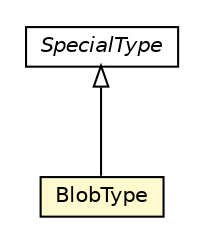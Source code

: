 #!/usr/local/bin/dot
#
# Class diagram 
# Generated by UMLGraph version R5_6-24-gf6e263 (http://www.umlgraph.org/)
#

digraph G {
	edge [fontname="Helvetica",fontsize=10,labelfontname="Helvetica",labelfontsize=10];
	node [fontname="Helvetica",fontsize=10,shape=plaintext];
	nodesep=0.25;
	ranksep=0.5;
	// io.reinert.requestor.types.SpecialType
	c5721 [label=<<table title="io.reinert.requestor.types.SpecialType" border="0" cellborder="1" cellspacing="0" cellpadding="2" port="p" href="./SpecialType.html">
		<tr><td><table border="0" cellspacing="0" cellpadding="1">
<tr><td align="center" balign="center"><font face="Helvetica-Oblique"> SpecialType </font></td></tr>
		</table></td></tr>
		</table>>, URL="./SpecialType.html", fontname="Helvetica", fontcolor="black", fontsize=10.0];
	// io.reinert.requestor.types.BlobType
	c5724 [label=<<table title="io.reinert.requestor.types.BlobType" border="0" cellborder="1" cellspacing="0" cellpadding="2" port="p" bgcolor="lemonChiffon" href="./BlobType.html">
		<tr><td><table border="0" cellspacing="0" cellpadding="1">
<tr><td align="center" balign="center"> BlobType </td></tr>
		</table></td></tr>
		</table>>, URL="./BlobType.html", fontname="Helvetica", fontcolor="black", fontsize=10.0];
	//io.reinert.requestor.types.BlobType extends io.reinert.requestor.types.SpecialType
	c5721:p -> c5724:p [dir=back,arrowtail=empty];
}

